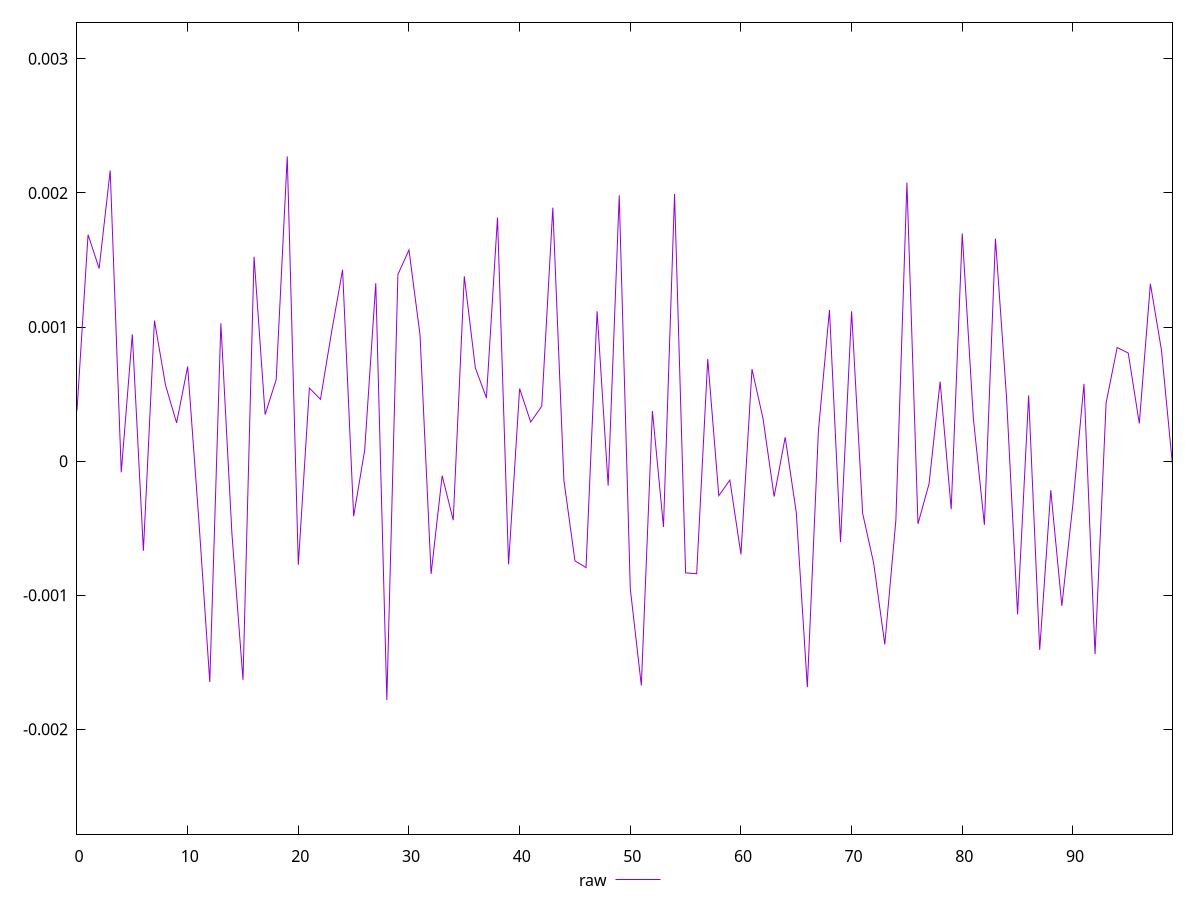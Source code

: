 reset

$raw <<EOF
0 0.000377441447494592
1 0.0016886182558417961
2 0.0014367516185085094
3 0.002167958766872463
4 -0.00008269061747584215
5 0.0009459606902097878
6 -0.0006684940703375796
7 0.0010476650381433389
8 0.0005662770797370991
9 0.0002855136512012672
10 0.00070539590537454
11 -0.00042809795943096345
12 -0.0016468770651427522
13 0.0010274374421736698
14 -0.0005412284375739826
15 -0.0016307147288893845
16 0.001524739203607389
17 0.00034742671973483663
18 0.0006072432964915421
19 0.002272467788719008
20 -0.0007729404244095702
21 0.0005446398760413305
22 0.0004609095582000666
23 0.000960040391222255
24 0.0014272081525005932
25 -0.000411084435968363
26 0.0000834133602111733
27 0.0013272590658737458
28 -0.0017813197609503992
29 0.0013918890219382894
30 0.001574748271103474
31 0.0009404237874567925
32 -0.0008404895202282827
33 -0.00010816833317578515
34 -0.00044019715878054674
35 0.0013781766793777516
36 0.0006951637343878809
37 0.0004717672216635025
38 0.0018167119807948142
39 -0.000770030688909649
40 0.0005412870550891104
41 0.00029161347459130113
42 0.00040965120439041006
43 0.0018900765950286421
44 -0.00014172941491434447
45 -0.0007432901224611346
46 -0.0007940570222602026
47 0.0011175322523953224
48 -0.0001827192710046651
49 0.001982144084740047
50 -0.000951238963781511
51 -0.0016724642541088369
52 0.0003736793607856515
53 -0.000490311314308607
54 0.0019915373688661826
55 -0.0008330172336001184
56 -0.0008395058236436428
57 0.0007608749046946709
58 -0.00025757173971430587
59 -0.000141158458823044
60 -0.0006947704599086134
61 0.0006857198078904332
62 0.00031569135492198015
63 -0.00026393225517699085
64 0.00017807616808610392
65 -0.0003832340142344546
66 -0.0016849244242026372
67 0.0002242189591382238
68 0.0011273265734720406
69 -0.0006037845002153203
70 0.001117426248343172
71 -0.0003896983927347218
72 -0.0007633079349958959
73 -0.001366540413838645
74 -0.0004428032787427468
75 0.0020768300093653674
76 -0.00046745033749540825
77 -0.0001687197955076738
78 0.0005930620988780099
79 -0.0003586150635488468
80 0.001697883884584426
81 0.0003228719655579325
82 -0.00047481603507719243
83 0.0016589372162652215
84 0.0004778384508210872
85 -0.0011419323154444033
86 0.0004900424289933672
87 -0.0014076904872953428
88 -0.00021690685185020268
89 -0.0010792421801671375
90 -0.000319393089458632
91 0.000576600728396828
92 -0.0014391789139453469
93 0.00043456330860489463
94 0.0008473949043514439
95 0.0008059377308595567
96 0.0002810372914926204
97 0.0013222735812992153
98 0.0008294004350298314
99 -0.00002756524902624226
EOF

set key outside below
set xrange [0:99]
set yrange [-0.002781319760950399:0.003272467788719008]
set trange [-0.002781319760950399:0.003272467788719008]
set terminal svg size 640, 500 enhanced background rgb 'white'
set output "reports/report_00033_2021-03-01T14-23-16.841Z/meta/pScore-difference/samples/astro/raw/values.svg"

plot $raw title "raw" with line

reset
